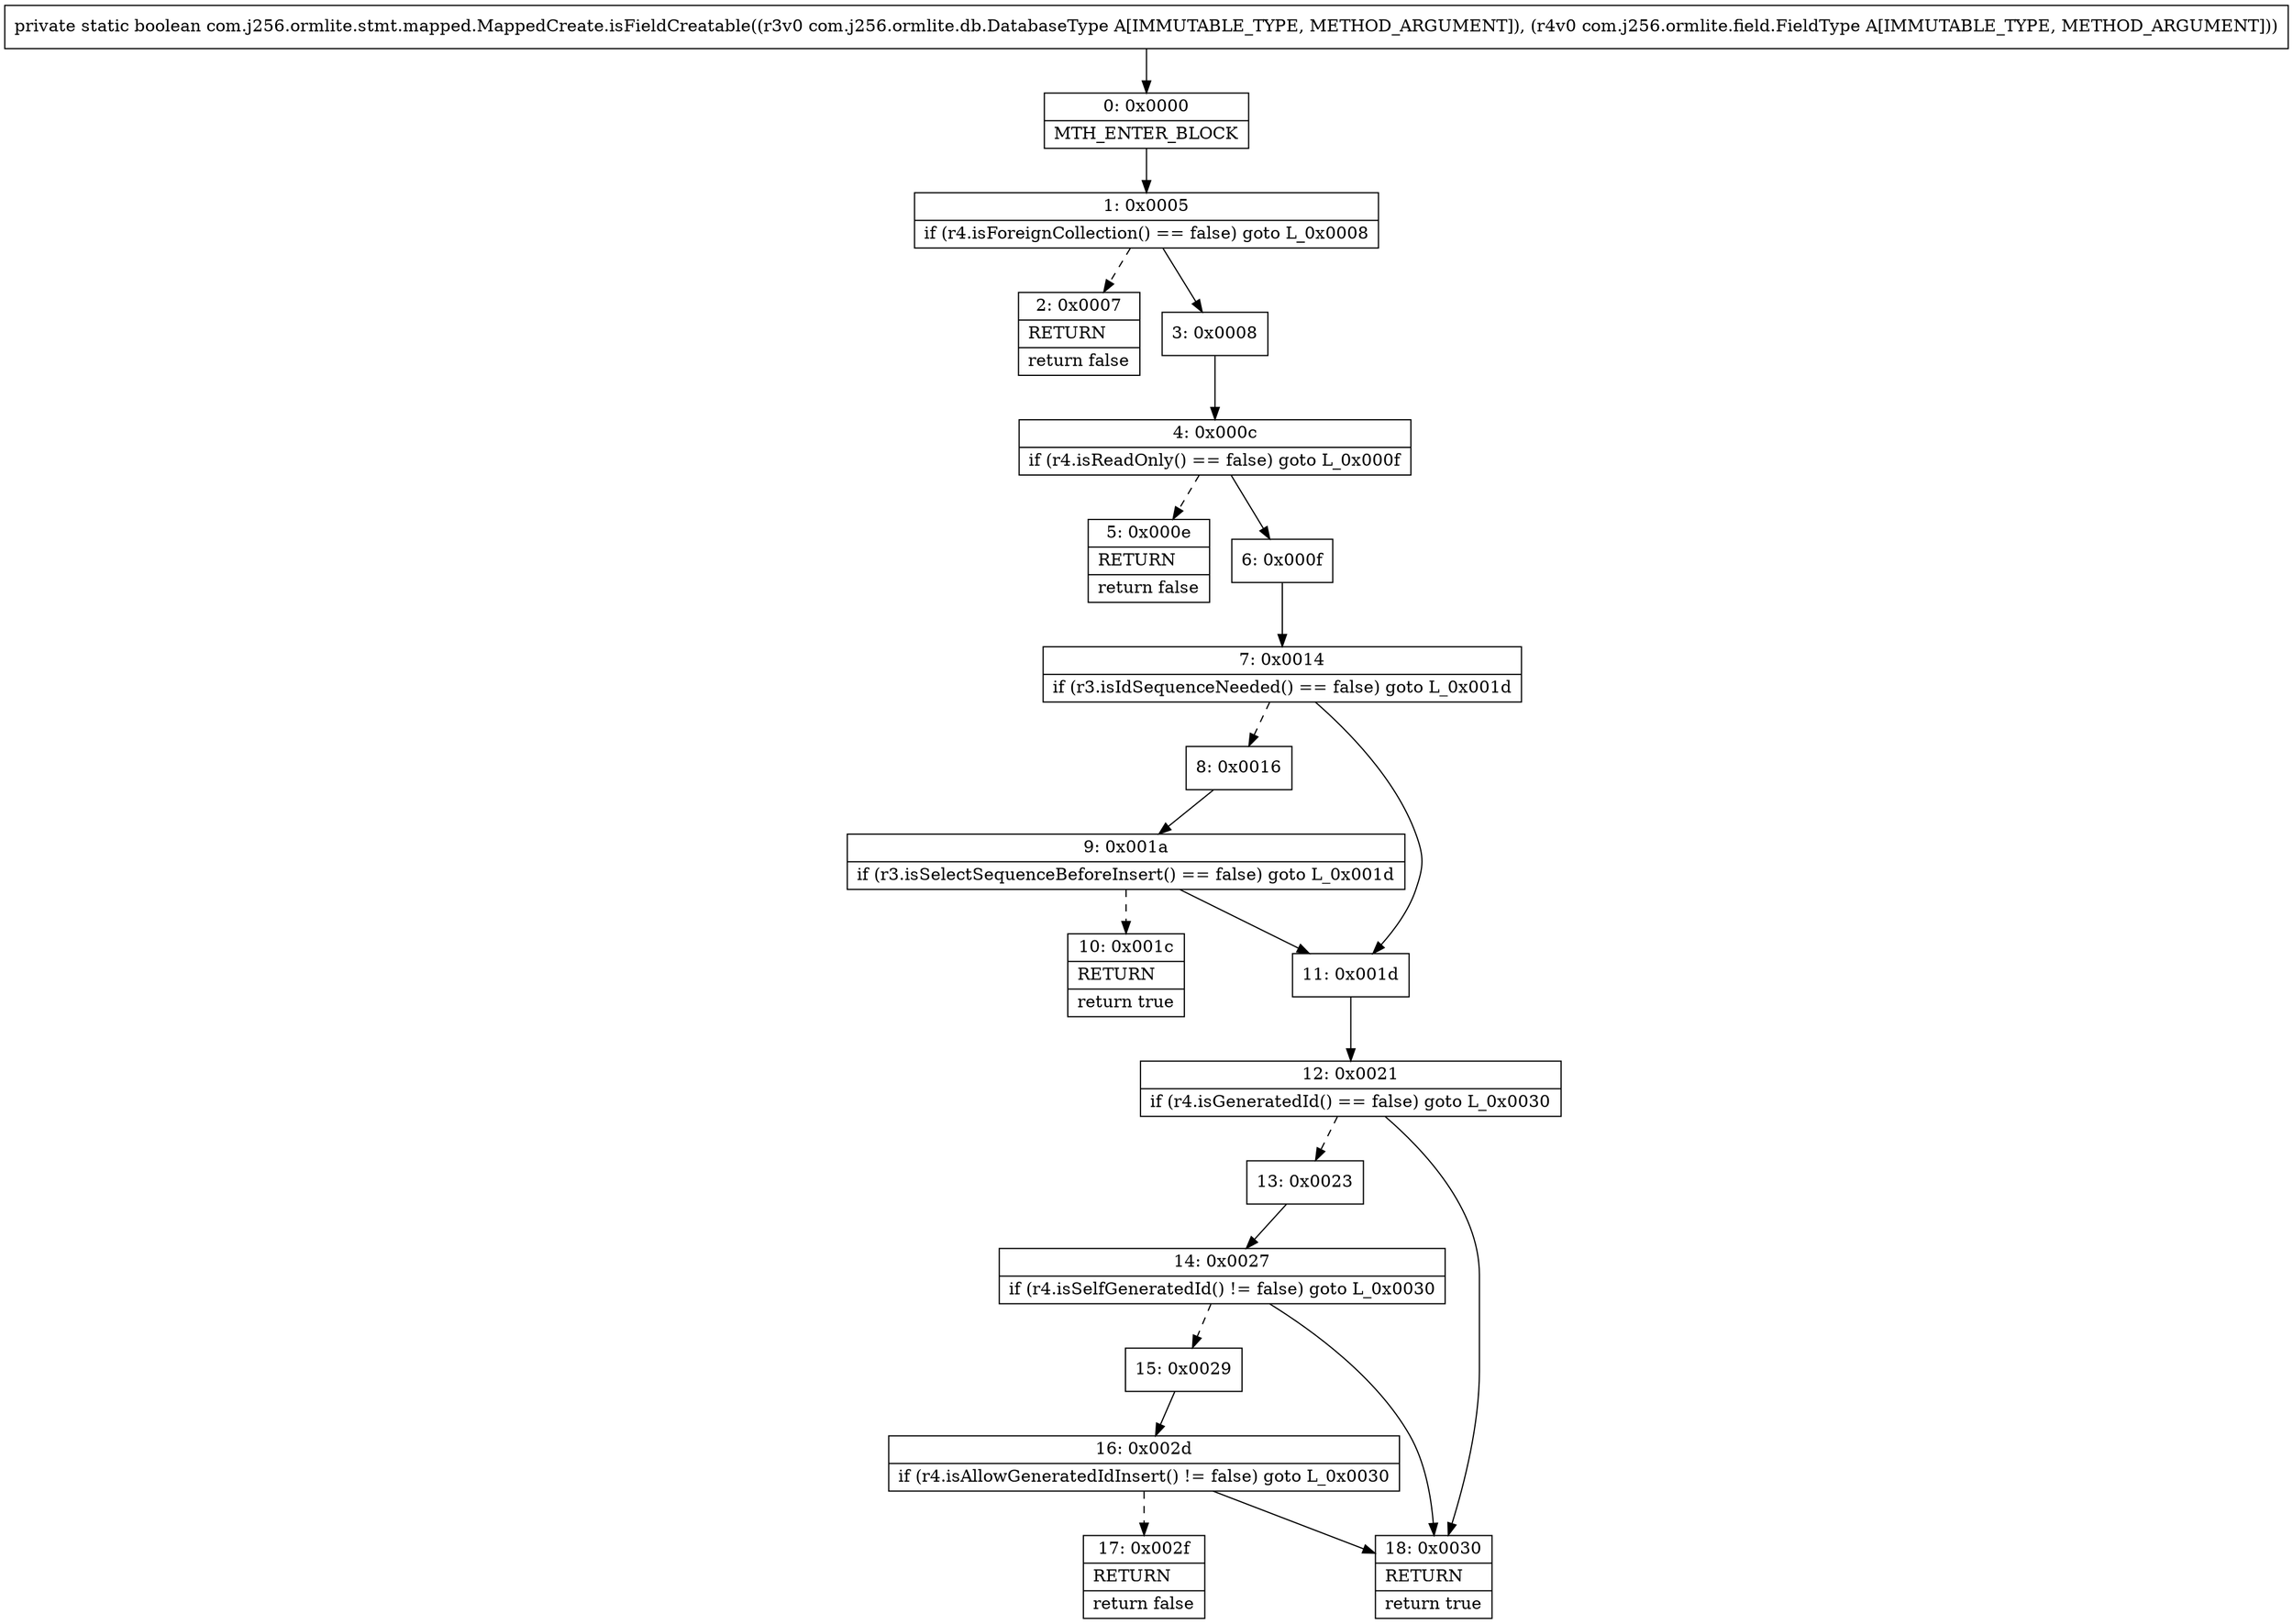 digraph "CFG forcom.j256.ormlite.stmt.mapped.MappedCreate.isFieldCreatable(Lcom\/j256\/ormlite\/db\/DatabaseType;Lcom\/j256\/ormlite\/field\/FieldType;)Z" {
Node_0 [shape=record,label="{0\:\ 0x0000|MTH_ENTER_BLOCK\l}"];
Node_1 [shape=record,label="{1\:\ 0x0005|if (r4.isForeignCollection() == false) goto L_0x0008\l}"];
Node_2 [shape=record,label="{2\:\ 0x0007|RETURN\l|return false\l}"];
Node_3 [shape=record,label="{3\:\ 0x0008}"];
Node_4 [shape=record,label="{4\:\ 0x000c|if (r4.isReadOnly() == false) goto L_0x000f\l}"];
Node_5 [shape=record,label="{5\:\ 0x000e|RETURN\l|return false\l}"];
Node_6 [shape=record,label="{6\:\ 0x000f}"];
Node_7 [shape=record,label="{7\:\ 0x0014|if (r3.isIdSequenceNeeded() == false) goto L_0x001d\l}"];
Node_8 [shape=record,label="{8\:\ 0x0016}"];
Node_9 [shape=record,label="{9\:\ 0x001a|if (r3.isSelectSequenceBeforeInsert() == false) goto L_0x001d\l}"];
Node_10 [shape=record,label="{10\:\ 0x001c|RETURN\l|return true\l}"];
Node_11 [shape=record,label="{11\:\ 0x001d}"];
Node_12 [shape=record,label="{12\:\ 0x0021|if (r4.isGeneratedId() == false) goto L_0x0030\l}"];
Node_13 [shape=record,label="{13\:\ 0x0023}"];
Node_14 [shape=record,label="{14\:\ 0x0027|if (r4.isSelfGeneratedId() != false) goto L_0x0030\l}"];
Node_15 [shape=record,label="{15\:\ 0x0029}"];
Node_16 [shape=record,label="{16\:\ 0x002d|if (r4.isAllowGeneratedIdInsert() != false) goto L_0x0030\l}"];
Node_17 [shape=record,label="{17\:\ 0x002f|RETURN\l|return false\l}"];
Node_18 [shape=record,label="{18\:\ 0x0030|RETURN\l|return true\l}"];
MethodNode[shape=record,label="{private static boolean com.j256.ormlite.stmt.mapped.MappedCreate.isFieldCreatable((r3v0 com.j256.ormlite.db.DatabaseType A[IMMUTABLE_TYPE, METHOD_ARGUMENT]), (r4v0 com.j256.ormlite.field.FieldType A[IMMUTABLE_TYPE, METHOD_ARGUMENT])) }"];
MethodNode -> Node_0;
Node_0 -> Node_1;
Node_1 -> Node_2[style=dashed];
Node_1 -> Node_3;
Node_3 -> Node_4;
Node_4 -> Node_5[style=dashed];
Node_4 -> Node_6;
Node_6 -> Node_7;
Node_7 -> Node_8[style=dashed];
Node_7 -> Node_11;
Node_8 -> Node_9;
Node_9 -> Node_10[style=dashed];
Node_9 -> Node_11;
Node_11 -> Node_12;
Node_12 -> Node_13[style=dashed];
Node_12 -> Node_18;
Node_13 -> Node_14;
Node_14 -> Node_15[style=dashed];
Node_14 -> Node_18;
Node_15 -> Node_16;
Node_16 -> Node_17[style=dashed];
Node_16 -> Node_18;
}

